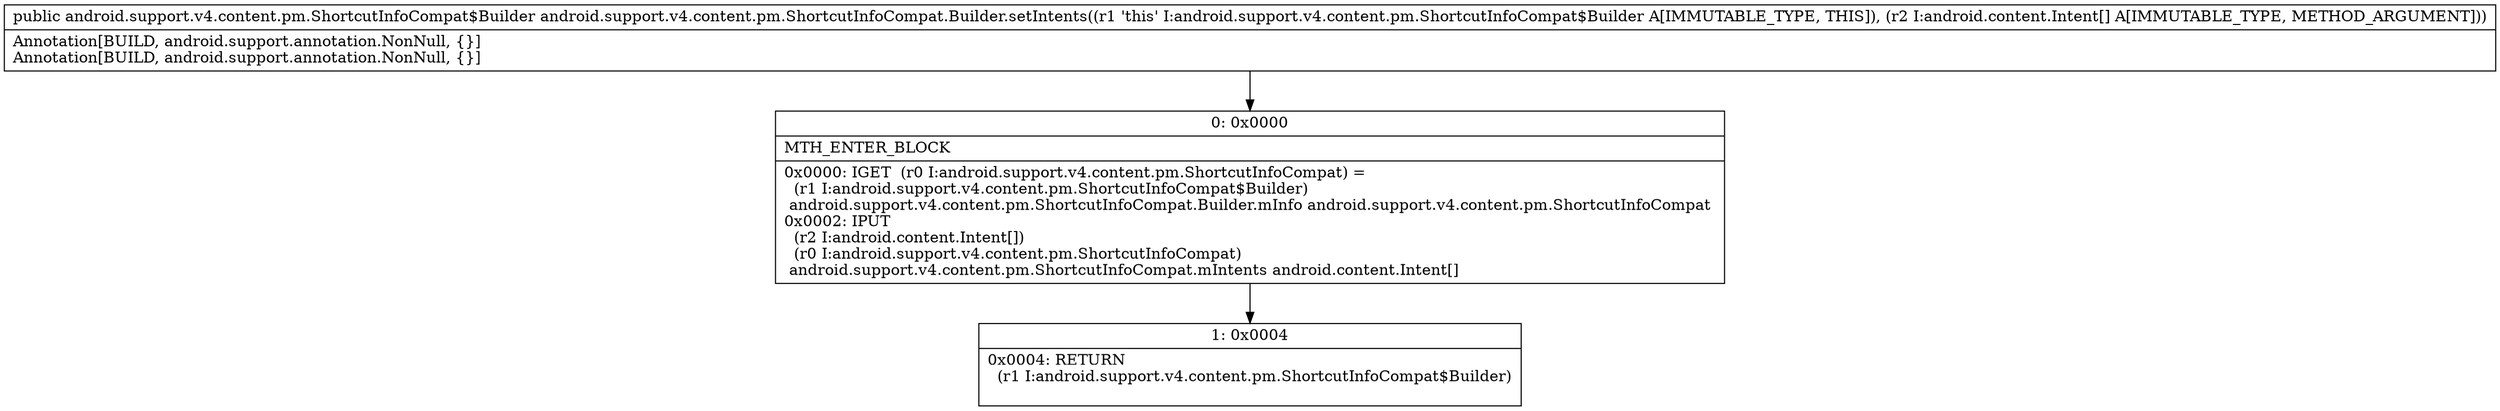 digraph "CFG forandroid.support.v4.content.pm.ShortcutInfoCompat.Builder.setIntents([Landroid\/content\/Intent;)Landroid\/support\/v4\/content\/pm\/ShortcutInfoCompat$Builder;" {
Node_0 [shape=record,label="{0\:\ 0x0000|MTH_ENTER_BLOCK\l|0x0000: IGET  (r0 I:android.support.v4.content.pm.ShortcutInfoCompat) = \l  (r1 I:android.support.v4.content.pm.ShortcutInfoCompat$Builder)\l android.support.v4.content.pm.ShortcutInfoCompat.Builder.mInfo android.support.v4.content.pm.ShortcutInfoCompat \l0x0002: IPUT  \l  (r2 I:android.content.Intent[])\l  (r0 I:android.support.v4.content.pm.ShortcutInfoCompat)\l android.support.v4.content.pm.ShortcutInfoCompat.mIntents android.content.Intent[] \l}"];
Node_1 [shape=record,label="{1\:\ 0x0004|0x0004: RETURN  \l  (r1 I:android.support.v4.content.pm.ShortcutInfoCompat$Builder)\l \l}"];
MethodNode[shape=record,label="{public android.support.v4.content.pm.ShortcutInfoCompat$Builder android.support.v4.content.pm.ShortcutInfoCompat.Builder.setIntents((r1 'this' I:android.support.v4.content.pm.ShortcutInfoCompat$Builder A[IMMUTABLE_TYPE, THIS]), (r2 I:android.content.Intent[] A[IMMUTABLE_TYPE, METHOD_ARGUMENT]))  | Annotation[BUILD, android.support.annotation.NonNull, \{\}]\lAnnotation[BUILD, android.support.annotation.NonNull, \{\}]\l}"];
MethodNode -> Node_0;
Node_0 -> Node_1;
}

